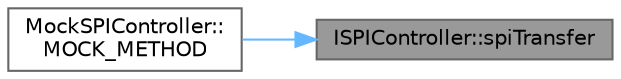 digraph "ISPIController::spiTransfer"
{
 // LATEX_PDF_SIZE
  bgcolor="transparent";
  edge [fontname=Helvetica,fontsize=10,labelfontname=Helvetica,labelfontsize=10];
  node [fontname=Helvetica,fontsize=10,shape=box,height=0.2,width=0.4];
  rankdir="RL";
  Node1 [id="Node000001",label="ISPIController::spiTransfer",height=0.2,width=0.4,color="gray40", fillcolor="grey60", style="filled", fontcolor="black",tooltip=" "];
  Node1 -> Node2 [id="edge1_Node000001_Node000002",dir="back",color="steelblue1",style="solid",tooltip=" "];
  Node2 [id="Node000002",label="MockSPIController::\lMOCK_METHOD",height=0.2,width=0.4,color="grey40", fillcolor="white", style="filled",URL="$classMockSPIController.html#a857e16a54abbacd97e1a2b5a46700598",tooltip="Mocked method to transfer data to the SPI device."];
}
